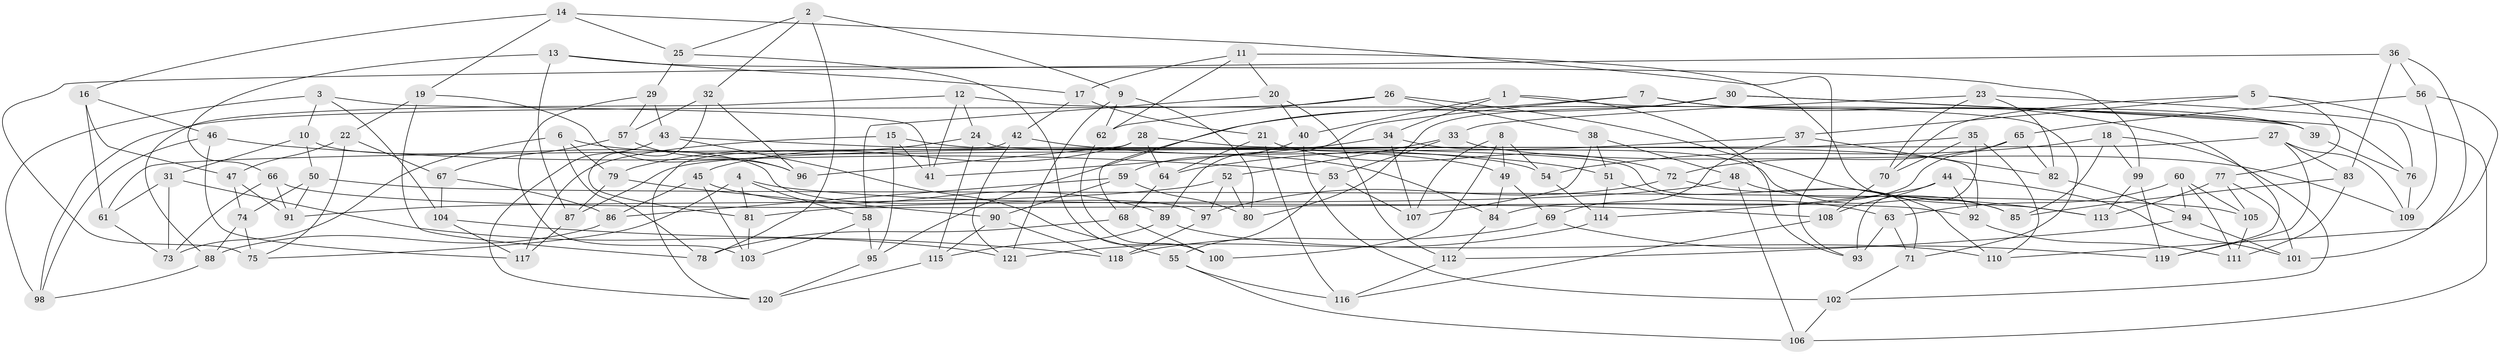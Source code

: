 // Generated by graph-tools (version 1.1) at 2025/50/03/09/25 03:50:51]
// undirected, 121 vertices, 242 edges
graph export_dot {
graph [start="1"]
  node [color=gray90,style=filled];
  1;
  2;
  3;
  4;
  5;
  6;
  7;
  8;
  9;
  10;
  11;
  12;
  13;
  14;
  15;
  16;
  17;
  18;
  19;
  20;
  21;
  22;
  23;
  24;
  25;
  26;
  27;
  28;
  29;
  30;
  31;
  32;
  33;
  34;
  35;
  36;
  37;
  38;
  39;
  40;
  41;
  42;
  43;
  44;
  45;
  46;
  47;
  48;
  49;
  50;
  51;
  52;
  53;
  54;
  55;
  56;
  57;
  58;
  59;
  60;
  61;
  62;
  63;
  64;
  65;
  66;
  67;
  68;
  69;
  70;
  71;
  72;
  73;
  74;
  75;
  76;
  77;
  78;
  79;
  80;
  81;
  82;
  83;
  84;
  85;
  86;
  87;
  88;
  89;
  90;
  91;
  92;
  93;
  94;
  95;
  96;
  97;
  98;
  99;
  100;
  101;
  102;
  103;
  104;
  105;
  106;
  107;
  108;
  109;
  110;
  111;
  112;
  113;
  114;
  115;
  116;
  117;
  118;
  119;
  120;
  121;
  1 -- 71;
  1 -- 93;
  1 -- 34;
  1 -- 40;
  2 -- 78;
  2 -- 9;
  2 -- 25;
  2 -- 32;
  3 -- 41;
  3 -- 98;
  3 -- 10;
  3 -- 104;
  4 -- 81;
  4 -- 58;
  4 -- 108;
  4 -- 75;
  5 -- 106;
  5 -- 37;
  5 -- 77;
  5 -- 70;
  6 -- 84;
  6 -- 78;
  6 -- 73;
  6 -- 79;
  7 -- 39;
  7 -- 68;
  7 -- 89;
  7 -- 119;
  8 -- 100;
  8 -- 49;
  8 -- 54;
  8 -- 107;
  9 -- 62;
  9 -- 80;
  9 -- 121;
  10 -- 31;
  10 -- 97;
  10 -- 50;
  11 -- 62;
  11 -- 113;
  11 -- 17;
  11 -- 20;
  12 -- 88;
  12 -- 41;
  12 -- 39;
  12 -- 24;
  13 -- 99;
  13 -- 87;
  13 -- 66;
  13 -- 17;
  14 -- 25;
  14 -- 16;
  14 -- 19;
  14 -- 93;
  15 -- 41;
  15 -- 117;
  15 -- 95;
  15 -- 54;
  16 -- 46;
  16 -- 47;
  16 -- 61;
  17 -- 21;
  17 -- 42;
  18 -- 54;
  18 -- 99;
  18 -- 102;
  18 -- 85;
  19 -- 96;
  19 -- 22;
  19 -- 78;
  20 -- 112;
  20 -- 40;
  20 -- 58;
  21 -- 72;
  21 -- 64;
  21 -- 116;
  22 -- 47;
  22 -- 67;
  22 -- 75;
  23 -- 82;
  23 -- 70;
  23 -- 33;
  23 -- 76;
  24 -- 115;
  24 -- 92;
  24 -- 79;
  25 -- 29;
  25 -- 100;
  26 -- 38;
  26 -- 113;
  26 -- 62;
  26 -- 98;
  27 -- 119;
  27 -- 61;
  27 -- 109;
  27 -- 83;
  28 -- 96;
  28 -- 64;
  28 -- 45;
  28 -- 71;
  29 -- 43;
  29 -- 103;
  29 -- 57;
  30 -- 76;
  30 -- 80;
  30 -- 39;
  30 -- 95;
  31 -- 73;
  31 -- 61;
  31 -- 121;
  32 -- 96;
  32 -- 81;
  32 -- 57;
  33 -- 53;
  33 -- 109;
  33 -- 52;
  34 -- 107;
  34 -- 41;
  34 -- 85;
  35 -- 70;
  35 -- 93;
  35 -- 87;
  35 -- 110;
  36 -- 75;
  36 -- 83;
  36 -- 56;
  36 -- 110;
  37 -- 69;
  37 -- 64;
  37 -- 82;
  38 -- 107;
  38 -- 51;
  38 -- 48;
  39 -- 76;
  40 -- 59;
  40 -- 102;
  42 -- 121;
  42 -- 51;
  42 -- 120;
  43 -- 49;
  43 -- 120;
  43 -- 55;
  44 -- 108;
  44 -- 92;
  44 -- 101;
  44 -- 114;
  45 -- 103;
  45 -- 86;
  45 -- 89;
  46 -- 117;
  46 -- 98;
  46 -- 53;
  47 -- 74;
  47 -- 91;
  48 -- 81;
  48 -- 106;
  48 -- 85;
  49 -- 84;
  49 -- 69;
  50 -- 74;
  50 -- 91;
  50 -- 105;
  51 -- 114;
  51 -- 63;
  52 -- 91;
  52 -- 97;
  52 -- 80;
  53 -- 107;
  53 -- 55;
  54 -- 114;
  55 -- 116;
  55 -- 106;
  56 -- 65;
  56 -- 109;
  56 -- 101;
  57 -- 67;
  57 -- 96;
  58 -- 103;
  58 -- 95;
  59 -- 90;
  59 -- 80;
  59 -- 86;
  60 -- 111;
  60 -- 63;
  60 -- 94;
  60 -- 105;
  61 -- 73;
  62 -- 100;
  63 -- 93;
  63 -- 71;
  64 -- 68;
  65 -- 72;
  65 -- 84;
  65 -- 82;
  66 -- 91;
  66 -- 92;
  66 -- 73;
  67 -- 86;
  67 -- 104;
  68 -- 78;
  68 -- 100;
  69 -- 118;
  69 -- 119;
  70 -- 108;
  71 -- 102;
  72 -- 97;
  72 -- 110;
  74 -- 75;
  74 -- 88;
  76 -- 109;
  77 -- 113;
  77 -- 105;
  77 -- 101;
  79 -- 90;
  79 -- 87;
  81 -- 103;
  82 -- 94;
  83 -- 111;
  83 -- 85;
  84 -- 112;
  86 -- 88;
  87 -- 117;
  88 -- 98;
  89 -- 115;
  89 -- 110;
  90 -- 118;
  90 -- 115;
  92 -- 111;
  94 -- 112;
  94 -- 101;
  95 -- 120;
  97 -- 118;
  99 -- 113;
  99 -- 119;
  102 -- 106;
  104 -- 118;
  104 -- 117;
  105 -- 111;
  108 -- 116;
  112 -- 116;
  114 -- 121;
  115 -- 120;
}
